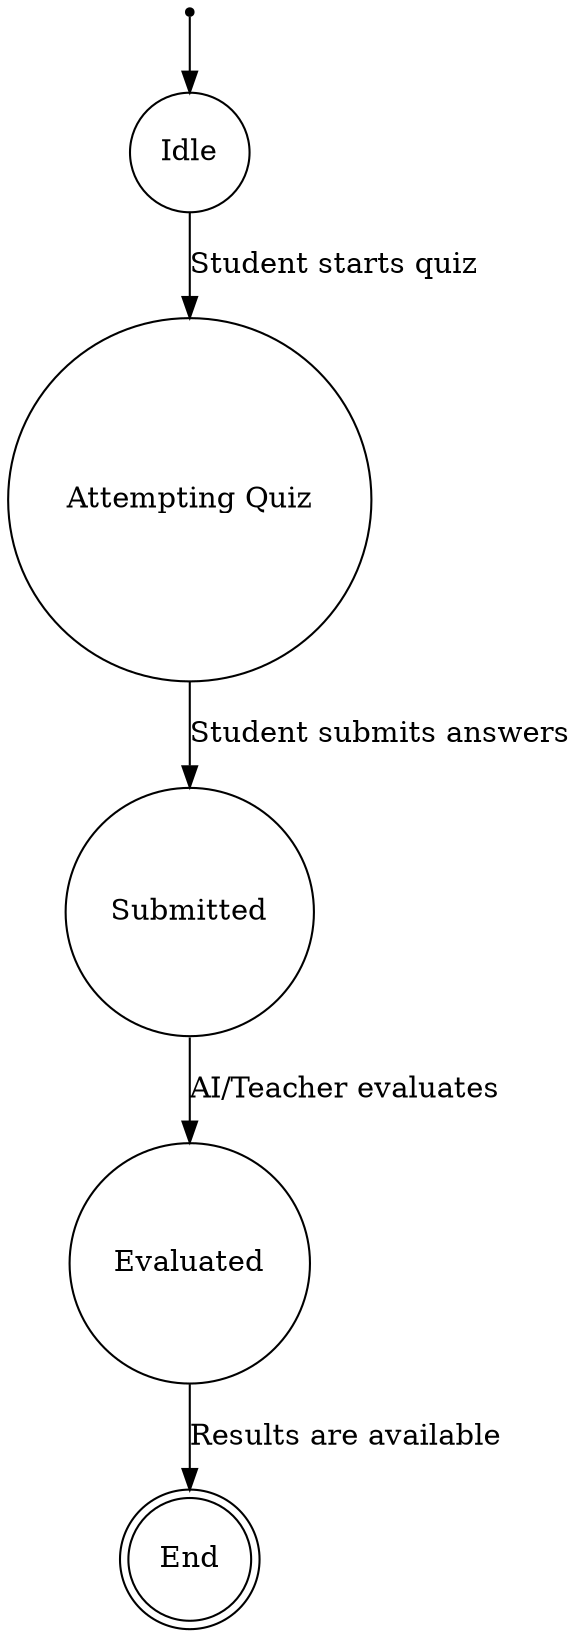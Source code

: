 digraph StateChart {
    rankdir=TB;
    node [shape=circle];

    Start [label="Start", shape=point];
    Idle [label="Idle"];
    Attempting [label="Attempting Quiz"];
    Submitted [label="Submitted"];
    Evaluated [label="Evaluated"];
    End [label="End", shape=doublecircle];

    Start -> Idle;
    Idle -> Attempting [label="Student starts quiz"];
    Attempting -> Submitted [label="Student submits answers"];
    Submitted -> Evaluated [label="AI/Teacher evaluates"];
    Evaluated -> End [label="Results are available"];
}
